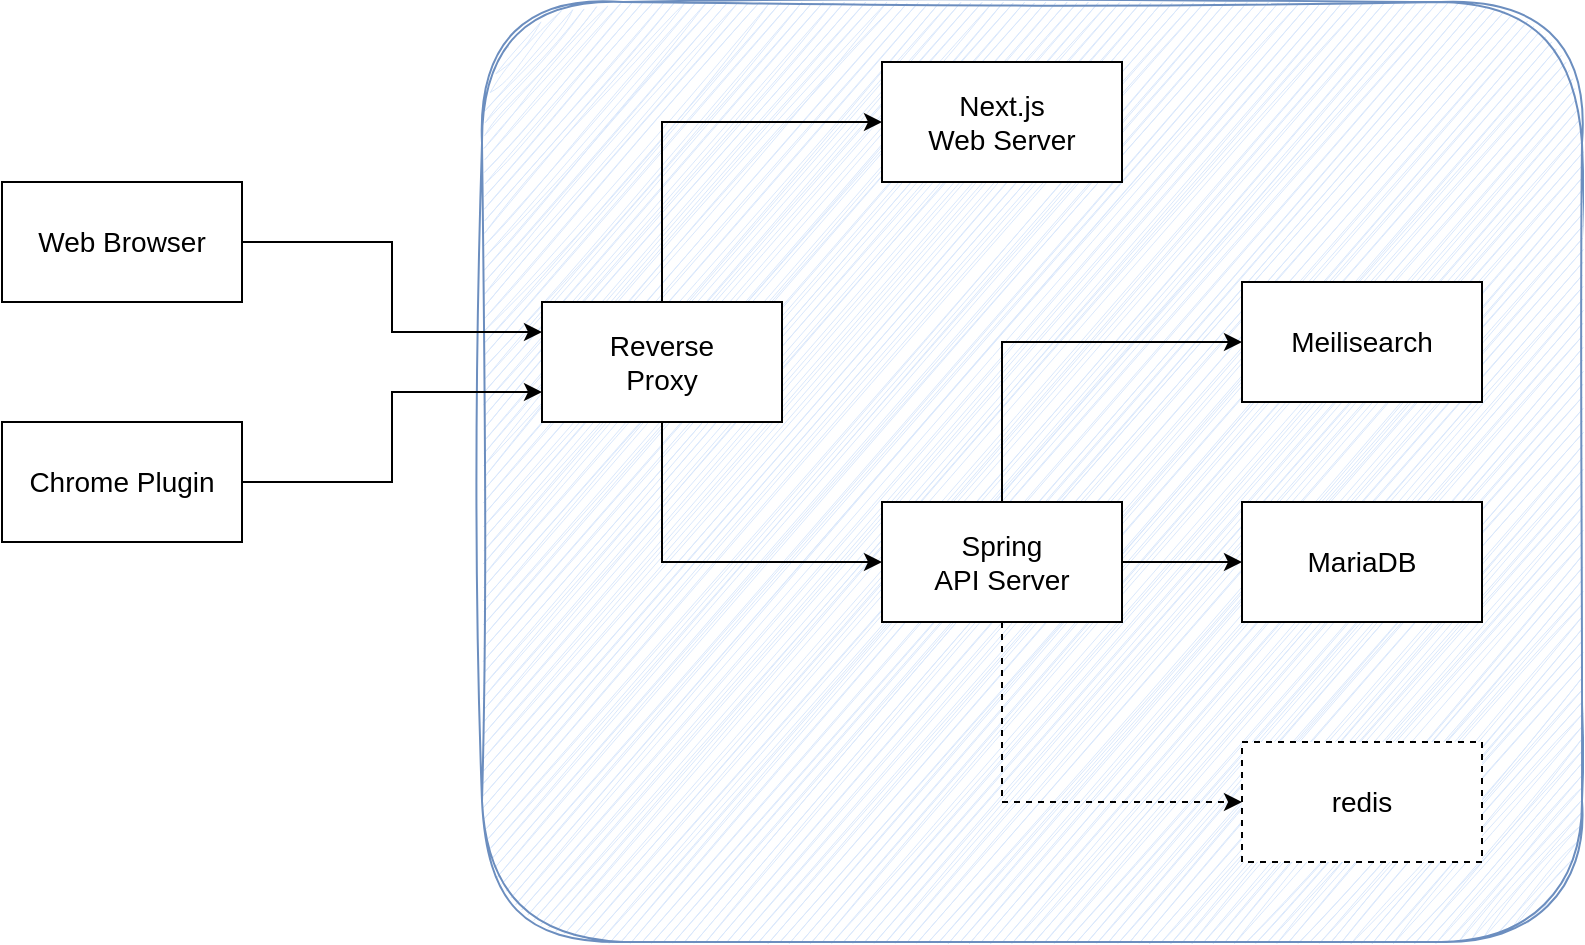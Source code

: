 <mxfile pages="3">
    <diagram name="layout" id="ryj2QQ70QbFL6ufgv1Rs">
        <mxGraphModel dx="1257" dy="926" grid="1" gridSize="10" guides="1" tooltips="1" connect="1" arrows="1" fold="1" page="1" pageScale="1" pageWidth="1169" pageHeight="827" math="0" shadow="0">
            <root>
                <mxCell id="0"/>
                <mxCell id="1" parent="0"/>
                <mxCell id="iba77EeTMCYk1djSZ9-L-16" value="" style="rounded=1;whiteSpace=wrap;html=1;fillColor=#dae8fc;strokeColor=#6c8ebf;sketch=1;curveFitting=1;jiggle=2;glass=0;shadow=0;" parent="1" vertex="1">
                    <mxGeometry x="350" y="110" width="550" height="470" as="geometry"/>
                </mxCell>
                <mxCell id="iba77EeTMCYk1djSZ9-L-13" style="edgeStyle=orthogonalEdgeStyle;rounded=0;orthogonalLoop=1;jettySize=auto;html=1;exitX=1;exitY=0.5;exitDx=0;exitDy=0;entryX=0;entryY=0.25;entryDx=0;entryDy=0;fontSize=14;" parent="1" source="iba77EeTMCYk1djSZ9-L-1" target="iba77EeTMCYk1djSZ9-L-2" edge="1">
                    <mxGeometry relative="1" as="geometry"/>
                </mxCell>
                <mxCell id="iba77EeTMCYk1djSZ9-L-1" value="Web Browser" style="rounded=0;whiteSpace=wrap;html=1;fontSize=14;" parent="1" vertex="1">
                    <mxGeometry x="110" y="200" width="120" height="60" as="geometry"/>
                </mxCell>
                <mxCell id="iba77EeTMCYk1djSZ9-L-11" style="edgeStyle=orthogonalEdgeStyle;rounded=0;orthogonalLoop=1;jettySize=auto;html=1;exitX=0.5;exitY=0;exitDx=0;exitDy=0;entryX=0;entryY=0.5;entryDx=0;entryDy=0;fontSize=14;" parent="1" source="iba77EeTMCYk1djSZ9-L-2" target="iba77EeTMCYk1djSZ9-L-3" edge="1">
                    <mxGeometry relative="1" as="geometry"/>
                </mxCell>
                <mxCell id="iba77EeTMCYk1djSZ9-L-12" style="edgeStyle=orthogonalEdgeStyle;rounded=0;orthogonalLoop=1;jettySize=auto;html=1;exitX=0.5;exitY=1;exitDx=0;exitDy=0;entryX=0;entryY=0.5;entryDx=0;entryDy=0;fontSize=14;" parent="1" source="iba77EeTMCYk1djSZ9-L-2" target="iba77EeTMCYk1djSZ9-L-4" edge="1">
                    <mxGeometry relative="1" as="geometry"/>
                </mxCell>
                <mxCell id="iba77EeTMCYk1djSZ9-L-2" value="Reverse&lt;div style=&quot;font-size: 14px;&quot;&gt;Proxy&lt;/div&gt;" style="rounded=0;whiteSpace=wrap;html=1;fontSize=14;" parent="1" vertex="1">
                    <mxGeometry x="380" y="260" width="120" height="60" as="geometry"/>
                </mxCell>
                <mxCell id="iba77EeTMCYk1djSZ9-L-3" value="&lt;div style=&quot;font-size: 14px;&quot;&gt;Next.js&lt;/div&gt;&lt;div style=&quot;font-size: 14px;&quot;&gt;&lt;span style=&quot;background-color: initial; font-size: 14px;&quot;&gt;Web Server&lt;/span&gt;&lt;/div&gt;" style="rounded=0;whiteSpace=wrap;html=1;fontSize=14;" parent="1" vertex="1">
                    <mxGeometry x="550" y="140" width="120" height="60" as="geometry"/>
                </mxCell>
                <mxCell id="iba77EeTMCYk1djSZ9-L-8" style="edgeStyle=orthogonalEdgeStyle;rounded=0;orthogonalLoop=1;jettySize=auto;html=1;exitX=0.5;exitY=0;exitDx=0;exitDy=0;entryX=0;entryY=0.5;entryDx=0;entryDy=0;fontSize=14;" parent="1" source="iba77EeTMCYk1djSZ9-L-4" target="iba77EeTMCYk1djSZ9-L-6" edge="1">
                    <mxGeometry relative="1" as="geometry"/>
                </mxCell>
                <mxCell id="iba77EeTMCYk1djSZ9-L-9" style="edgeStyle=orthogonalEdgeStyle;rounded=0;orthogonalLoop=1;jettySize=auto;html=1;exitX=1;exitY=0.5;exitDx=0;exitDy=0;entryX=0;entryY=0.5;entryDx=0;entryDy=0;fontSize=14;" parent="1" source="iba77EeTMCYk1djSZ9-L-4" target="iba77EeTMCYk1djSZ9-L-5" edge="1">
                    <mxGeometry relative="1" as="geometry"/>
                </mxCell>
                <mxCell id="iba77EeTMCYk1djSZ9-L-10" style="edgeStyle=orthogonalEdgeStyle;rounded=0;orthogonalLoop=1;jettySize=auto;html=1;exitX=0.5;exitY=1;exitDx=0;exitDy=0;entryX=0;entryY=0.5;entryDx=0;entryDy=0;dashed=1;fontSize=14;" parent="1" source="iba77EeTMCYk1djSZ9-L-4" target="iba77EeTMCYk1djSZ9-L-7" edge="1">
                    <mxGeometry relative="1" as="geometry"/>
                </mxCell>
                <mxCell id="iba77EeTMCYk1djSZ9-L-4" value="Spring&lt;div&gt;&lt;div&gt;API&amp;nbsp;&lt;span style=&quot;background-color: initial;&quot;&gt;Server&lt;/span&gt;&lt;/div&gt;&lt;/div&gt;" style="rounded=0;whiteSpace=wrap;html=1;fontSize=14;" parent="1" vertex="1">
                    <mxGeometry x="550" y="360" width="120" height="60" as="geometry"/>
                </mxCell>
                <mxCell id="iba77EeTMCYk1djSZ9-L-5" value="MariaDB" style="rounded=0;whiteSpace=wrap;html=1;fontSize=14;" parent="1" vertex="1">
                    <mxGeometry x="730" y="360" width="120" height="60" as="geometry"/>
                </mxCell>
                <mxCell id="iba77EeTMCYk1djSZ9-L-6" value="Meilisearch" style="rounded=0;whiteSpace=wrap;html=1;fontSize=14;" parent="1" vertex="1">
                    <mxGeometry x="730" y="250" width="120" height="60" as="geometry"/>
                </mxCell>
                <mxCell id="iba77EeTMCYk1djSZ9-L-7" value="redis" style="rounded=0;whiteSpace=wrap;html=1;dashed=1;fontSize=14;" parent="1" vertex="1">
                    <mxGeometry x="730" y="480" width="120" height="60" as="geometry"/>
                </mxCell>
                <mxCell id="iba77EeTMCYk1djSZ9-L-15" style="edgeStyle=orthogonalEdgeStyle;rounded=0;orthogonalLoop=1;jettySize=auto;html=1;exitX=1;exitY=0.5;exitDx=0;exitDy=0;entryX=0;entryY=0.75;entryDx=0;entryDy=0;fontSize=14;" parent="1" source="iba77EeTMCYk1djSZ9-L-14" target="iba77EeTMCYk1djSZ9-L-2" edge="1">
                    <mxGeometry relative="1" as="geometry"/>
                </mxCell>
                <mxCell id="iba77EeTMCYk1djSZ9-L-14" value="Chrome&amp;nbsp;&lt;span style=&quot;background-color: initial; font-size: 14px;&quot;&gt;Plugin&lt;/span&gt;" style="rounded=0;whiteSpace=wrap;html=1;fontSize=14;" parent="1" vertex="1">
                    <mxGeometry x="110" y="320" width="120" height="60" as="geometry"/>
                </mxCell>
            </root>
        </mxGraphModel>
    </diagram>
    <diagram id="LFEOP6CsGVcGfZzHLLpJ" name="dep">
        <mxGraphModel dx="1085" dy="698" grid="1" gridSize="10" guides="1" tooltips="1" connect="1" arrows="1" fold="1" page="1" pageScale="1" pageWidth="1169" pageHeight="827" math="0" shadow="0">
            <root>
                <mxCell id="0"/>
                <mxCell id="1" parent="0"/>
                <mxCell id="gTDs39kS6k90yvE7FtK7-25" value="" style="rounded=1;whiteSpace=wrap;html=1;sketch=1;curveFitting=1;jiggle=2;glass=0;fillColor=#ffcccc;strokeColor=none;fontSize=14;" vertex="1" parent="1">
                    <mxGeometry x="760" y="170" width="240" height="399" as="geometry"/>
                </mxCell>
                <mxCell id="gTDs39kS6k90yvE7FtK7-23" style="edgeStyle=orthogonalEdgeStyle;rounded=0;orthogonalLoop=1;jettySize=auto;html=1;exitX=0.5;exitY=0;exitDx=0;exitDy=0;entryX=0.5;entryY=1;entryDx=0;entryDy=0;fontSize=14;" edge="1" parent="1" source="gTDs39kS6k90yvE7FtK7-10" target="gTDs39kS6k90yvE7FtK7-12">
                    <mxGeometry relative="1" as="geometry">
                        <Array as="points">
                            <mxPoint x="415" y="310"/>
                            <mxPoint x="415" y="310"/>
                        </Array>
                    </mxGeometry>
                </mxCell>
                <mxCell id="gTDs39kS6k90yvE7FtK7-28" style="edgeStyle=orthogonalEdgeStyle;rounded=0;orthogonalLoop=1;jettySize=auto;html=1;exitX=1;exitY=0.5;exitDx=0;exitDy=0;entryX=0;entryY=0.75;entryDx=0;entryDy=0;fontSize=14;" edge="1" parent="1" source="gTDs39kS6k90yvE7FtK7-13" target="gTDs39kS6k90yvE7FtK7-25">
                    <mxGeometry relative="1" as="geometry"/>
                </mxCell>
                <mxCell id="gTDs39kS6k90yvE7FtK7-13" value="" style="rounded=0;whiteSpace=wrap;html=1;fontSize=14;fillColor=#cdeb8b;strokeColor=#36393d;sketch=1;curveFitting=1;jiggle=2;" vertex="1" parent="1">
                    <mxGeometry x="160" y="350" width="520" height="330" as="geometry"/>
                </mxCell>
                <mxCell id="gTDs39kS6k90yvE7FtK7-29" style="edgeStyle=orthogonalEdgeStyle;rounded=0;orthogonalLoop=1;jettySize=auto;html=1;exitX=1;exitY=0.5;exitDx=0;exitDy=0;entryX=0;entryY=0.25;entryDx=0;entryDy=0;fontSize=14;" edge="1" parent="1" source="gTDs39kS6k90yvE7FtK7-12" target="gTDs39kS6k90yvE7FtK7-25">
                    <mxGeometry relative="1" as="geometry"/>
                </mxCell>
                <mxCell id="gTDs39kS6k90yvE7FtK7-12" value="" style="rounded=0;whiteSpace=wrap;html=1;fontSize=14;fillColor=#cce5ff;strokeColor=#36393d;sketch=1;curveFitting=1;jiggle=2;" vertex="1" parent="1">
                    <mxGeometry x="155" y="140" width="520" height="155" as="geometry"/>
                </mxCell>
                <mxCell id="gTDs39kS6k90yvE7FtK7-1" value="common" style="rounded=0;whiteSpace=wrap;html=1;fontSize=14;" vertex="1" parent="1">
                    <mxGeometry x="355" y="187.5" width="120" height="60" as="geometry"/>
                </mxCell>
                <mxCell id="gTDs39kS6k90yvE7FtK7-2" value="config" style="rounded=0;whiteSpace=wrap;html=1;fontSize=14;" vertex="1" parent="1">
                    <mxGeometry x="195" y="187.5" width="120" height="60" as="geometry"/>
                </mxCell>
                <mxCell id="gTDs39kS6k90yvE7FtK7-21" style="edgeStyle=orthogonalEdgeStyle;rounded=0;orthogonalLoop=1;jettySize=auto;html=1;exitX=0;exitY=0.5;exitDx=0;exitDy=0;entryX=1;entryY=0.5;entryDx=0;entryDy=0;fontSize=14;" edge="1" parent="1" source="gTDs39kS6k90yvE7FtK7-3" target="gTDs39kS6k90yvE7FtK7-1">
                    <mxGeometry relative="1" as="geometry"/>
                </mxCell>
                <mxCell id="gTDs39kS6k90yvE7FtK7-3" value="domain" style="rounded=0;whiteSpace=wrap;html=1;fontSize=14;" vertex="1" parent="1">
                    <mxGeometry x="525" y="187.5" width="120" height="60" as="geometry"/>
                </mxCell>
                <mxCell id="gTDs39kS6k90yvE7FtK7-4" value="model" style="rounded=0;whiteSpace=wrap;html=1;fontSize=14;" vertex="1" parent="1">
                    <mxGeometry x="820" y="219.5" width="120" height="60" as="geometry"/>
                </mxCell>
                <mxCell id="gTDs39kS6k90yvE7FtK7-5" value="helper" style="rounded=0;whiteSpace=wrap;html=1;fontSize=14;" vertex="1" parent="1">
                    <mxGeometry x="820" y="339.5" width="120" height="60" as="geometry"/>
                </mxCell>
                <mxCell id="gTDs39kS6k90yvE7FtK7-6" value="outbound" style="rounded=0;whiteSpace=wrap;html=1;fontSize=14;" vertex="1" parent="1">
                    <mxGeometry x="820" y="463.5" width="120" height="60" as="geometry"/>
                </mxCell>
                <mxCell id="gTDs39kS6k90yvE7FtK7-20" style="edgeStyle=orthogonalEdgeStyle;rounded=0;orthogonalLoop=1;jettySize=auto;html=1;exitX=0;exitY=0.5;exitDx=0;exitDy=0;entryX=1;entryY=0.5;entryDx=0;entryDy=0;fontSize=14;" edge="1" parent="1" source="gTDs39kS6k90yvE7FtK7-7" target="gTDs39kS6k90yvE7FtK7-8">
                    <mxGeometry relative="1" as="geometry"/>
                </mxCell>
                <mxCell id="gTDs39kS6k90yvE7FtK7-7" value="auth" style="rounded=0;whiteSpace=wrap;html=1;fontSize=14;" vertex="1" parent="1">
                    <mxGeometry x="525" y="500" width="120" height="60" as="geometry"/>
                </mxCell>
                <mxCell id="gTDs39kS6k90yvE7FtK7-8" value="common" style="rounded=0;whiteSpace=wrap;html=1;fontSize=14;" vertex="1" parent="1">
                    <mxGeometry x="355" y="500" width="120" height="60" as="geometry"/>
                </mxCell>
                <mxCell id="gTDs39kS6k90yvE7FtK7-15" style="edgeStyle=orthogonalEdgeStyle;rounded=0;orthogonalLoop=1;jettySize=auto;html=1;entryX=0.5;entryY=1;entryDx=0;entryDy=0;fontSize=14;" edge="1" parent="1" source="gTDs39kS6k90yvE7FtK7-9" target="gTDs39kS6k90yvE7FtK7-11">
                    <mxGeometry relative="1" as="geometry"/>
                </mxCell>
                <mxCell id="gTDs39kS6k90yvE7FtK7-16" style="edgeStyle=orthogonalEdgeStyle;rounded=0;orthogonalLoop=1;jettySize=auto;html=1;exitX=1;exitY=0.5;exitDx=0;exitDy=0;entryX=0.5;entryY=1;entryDx=0;entryDy=0;fontSize=14;" edge="1" parent="1" source="gTDs39kS6k90yvE7FtK7-9" target="gTDs39kS6k90yvE7FtK7-7">
                    <mxGeometry relative="1" as="geometry"/>
                </mxCell>
                <mxCell id="gTDs39kS6k90yvE7FtK7-9" value="config" style="rounded=0;whiteSpace=wrap;html=1;fontSize=14;" vertex="1" parent="1">
                    <mxGeometry x="355" y="600" width="120" height="60" as="geometry"/>
                </mxCell>
                <mxCell id="gTDs39kS6k90yvE7FtK7-14" style="edgeStyle=orthogonalEdgeStyle;rounded=0;orthogonalLoop=1;jettySize=auto;html=1;exitX=0.5;exitY=1;exitDx=0;exitDy=0;entryX=0.5;entryY=0;entryDx=0;entryDy=0;fontSize=14;" edge="1" parent="1" source="gTDs39kS6k90yvE7FtK7-10" target="gTDs39kS6k90yvE7FtK7-8">
                    <mxGeometry relative="1" as="geometry"/>
                </mxCell>
                <mxCell id="gTDs39kS6k90yvE7FtK7-17" style="edgeStyle=orthogonalEdgeStyle;rounded=0;orthogonalLoop=1;jettySize=auto;html=1;exitX=0;exitY=0.5;exitDx=0;exitDy=0;entryX=0.5;entryY=0;entryDx=0;entryDy=0;fontSize=14;" edge="1" parent="1" source="gTDs39kS6k90yvE7FtK7-10" target="gTDs39kS6k90yvE7FtK7-11">
                    <mxGeometry relative="1" as="geometry"/>
                </mxCell>
                <mxCell id="gTDs39kS6k90yvE7FtK7-18" style="edgeStyle=orthogonalEdgeStyle;rounded=0;orthogonalLoop=1;jettySize=auto;html=1;exitX=1;exitY=0.5;exitDx=0;exitDy=0;entryX=0.5;entryY=0;entryDx=0;entryDy=0;fontSize=14;" edge="1" parent="1" source="gTDs39kS6k90yvE7FtK7-10" target="gTDs39kS6k90yvE7FtK7-7">
                    <mxGeometry relative="1" as="geometry"/>
                </mxCell>
                <mxCell id="gTDs39kS6k90yvE7FtK7-10" value="routes" style="rounded=0;whiteSpace=wrap;html=1;fontSize=14;" vertex="1" parent="1">
                    <mxGeometry x="355" y="374" width="120" height="60" as="geometry"/>
                </mxCell>
                <mxCell id="gTDs39kS6k90yvE7FtK7-19" style="edgeStyle=orthogonalEdgeStyle;rounded=0;orthogonalLoop=1;jettySize=auto;html=1;exitX=1;exitY=0.5;exitDx=0;exitDy=0;entryX=0;entryY=0.5;entryDx=0;entryDy=0;fontSize=14;" edge="1" parent="1" source="gTDs39kS6k90yvE7FtK7-11" target="gTDs39kS6k90yvE7FtK7-8">
                    <mxGeometry relative="1" as="geometry"/>
                </mxCell>
                <mxCell id="gTDs39kS6k90yvE7FtK7-11" value="swagger" style="rounded=0;whiteSpace=wrap;html=1;fontSize=14;" vertex="1" parent="1">
                    <mxGeometry x="195" y="500" width="120" height="60" as="geometry"/>
                </mxCell>
                <mxCell id="gTDs39kS6k90yvE7FtK7-26" value="web" style="text;html=1;align=center;verticalAlign=middle;whiteSpace=wrap;rounded=0;fontSize=14;" vertex="1" parent="1">
                    <mxGeometry x="615" y="350" width="60" height="30" as="geometry"/>
                </mxCell>
                <mxCell id="gTDs39kS6k90yvE7FtK7-27" value="app" style="text;html=1;align=center;verticalAlign=middle;whiteSpace=wrap;rounded=0;fontSize=14;" vertex="1" parent="1">
                    <mxGeometry x="620" y="140" width="60" height="30" as="geometry"/>
                </mxCell>
            </root>
        </mxGraphModel>
    </diagram>
    <diagram id="oqwUHpfLQEMuDX1vO--f" name="dagger">
        <mxGraphModel dx="1257" dy="926" grid="1" gridSize="10" guides="1" tooltips="1" connect="1" arrows="1" fold="1" page="1" pageScale="1" pageWidth="1169" pageHeight="827" math="0" shadow="0">
            <root>
                <mxCell id="0"/>
                <mxCell id="1" parent="0"/>
                <mxCell id="xXeN-NP1hc5aEiUiK_WL-1" value="" style="rounded=0;whiteSpace=wrap;html=1;" parent="1" vertex="1">
                    <mxGeometry x="230" y="80" width="780" height="620" as="geometry"/>
                </mxCell>
                <mxCell id="j6Qc6BUKW3y9l0KceB0m-4" value="" style="rounded=0;whiteSpace=wrap;html=1;fillColor=#dae8fc;strokeColor=#6c8ebf;sketch=1;curveFitting=1;jiggle=2;" parent="1" vertex="1">
                    <mxGeometry x="410" y="120" width="580" height="560" as="geometry"/>
                </mxCell>
                <mxCell id="j6Qc6BUKW3y9l0KceB0m-5" value="" style="rounded=0;whiteSpace=wrap;html=1;fillColor=#d5e8d4;strokeColor=#82b366;sketch=1;curveFitting=1;jiggle=2;" parent="1" vertex="1">
                    <mxGeometry x="430" y="160" width="540" height="510" as="geometry"/>
                </mxCell>
                <mxCell id="j6Qc6BUKW3y9l0KceB0m-28" style="edgeStyle=orthogonalEdgeStyle;rounded=0;orthogonalLoop=1;jettySize=auto;html=1;exitX=1;exitY=0.5;exitDx=0;exitDy=0;entryX=0;entryY=0.5;entryDx=0;entryDy=0;" parent="1" source="j6Qc6BUKW3y9l0KceB0m-2" target="j6Qc6BUKW3y9l0KceB0m-4" edge="1">
                    <mxGeometry relative="1" as="geometry"/>
                </mxCell>
                <mxCell id="j6Qc6BUKW3y9l0KceB0m-2" value="Dagger CLI" style="rounded=0;whiteSpace=wrap;html=1;" parent="1" vertex="1">
                    <mxGeometry x="250" y="370" width="120" height="60" as="geometry"/>
                </mxCell>
                <mxCell id="j6Qc6BUKW3y9l0KceB0m-7" value="" style="rounded=0;whiteSpace=wrap;html=1;fillColor=#ffe6cc;strokeColor=#d79b00;sketch=1;curveFitting=1;jiggle=2;" parent="1" vertex="1">
                    <mxGeometry x="640" y="200" width="310" height="460" as="geometry"/>
                </mxCell>
                <mxCell id="j6Qc6BUKW3y9l0KceB0m-20" style="edgeStyle=orthogonalEdgeStyle;rounded=0;orthogonalLoop=1;jettySize=auto;html=1;exitX=1;exitY=0.25;exitDx=0;exitDy=0;entryX=0;entryY=0.5;entryDx=0;entryDy=0;" parent="1" source="j6Qc6BUKW3y9l0KceB0m-8" target="j6Qc6BUKW3y9l0KceB0m-12" edge="1">
                    <mxGeometry relative="1" as="geometry"/>
                </mxCell>
                <mxCell id="j6Qc6BUKW3y9l0KceB0m-21" style="edgeStyle=orthogonalEdgeStyle;rounded=0;orthogonalLoop=1;jettySize=auto;html=1;exitX=1;exitY=0.75;exitDx=0;exitDy=0;entryX=0;entryY=0.5;entryDx=0;entryDy=0;" parent="1" source="j6Qc6BUKW3y9l0KceB0m-8" target="j6Qc6BUKW3y9l0KceB0m-13" edge="1">
                    <mxGeometry relative="1" as="geometry"/>
                </mxCell>
                <mxCell id="j6Qc6BUKW3y9l0KceB0m-25" style="edgeStyle=orthogonalEdgeStyle;rounded=0;orthogonalLoop=1;jettySize=auto;html=1;exitX=0.5;exitY=1;exitDx=0;exitDy=0;entryX=0.5;entryY=0;entryDx=0;entryDy=0;" parent="1" source="j6Qc6BUKW3y9l0KceB0m-8" target="j6Qc6BUKW3y9l0KceB0m-9" edge="1">
                    <mxGeometry relative="1" as="geometry"/>
                </mxCell>
                <mxCell id="j6Qc6BUKW3y9l0KceB0m-8" value="Build Jar" style="rounded=0;whiteSpace=wrap;html=1;" parent="1" vertex="1">
                    <mxGeometry x="465" y="260" width="120" height="60" as="geometry"/>
                </mxCell>
                <mxCell id="j6Qc6BUKW3y9l0KceB0m-22" style="edgeStyle=orthogonalEdgeStyle;rounded=0;orthogonalLoop=1;jettySize=auto;html=1;exitX=1;exitY=0.5;exitDx=0;exitDy=0;entryX=0;entryY=0.5;entryDx=0;entryDy=0;" parent="1" source="j6Qc6BUKW3y9l0KceB0m-9" target="j6Qc6BUKW3y9l0KceB0m-14" edge="1">
                    <mxGeometry relative="1" as="geometry"/>
                </mxCell>
                <mxCell id="j6Qc6BUKW3y9l0KceB0m-26" style="edgeStyle=orthogonalEdgeStyle;rounded=0;orthogonalLoop=1;jettySize=auto;html=1;exitX=0.5;exitY=1;exitDx=0;exitDy=0;entryX=0.5;entryY=0;entryDx=0;entryDy=0;" parent="1" source="j6Qc6BUKW3y9l0KceB0m-9" target="j6Qc6BUKW3y9l0KceB0m-10" edge="1">
                    <mxGeometry relative="1" as="geometry"/>
                </mxCell>
                <mxCell id="j6Qc6BUKW3y9l0KceB0m-9" value="Build Image" style="rounded=0;whiteSpace=wrap;html=1;" parent="1" vertex="1">
                    <mxGeometry x="465" y="395" width="120" height="60" as="geometry"/>
                </mxCell>
                <mxCell id="j6Qc6BUKW3y9l0KceB0m-23" style="edgeStyle=orthogonalEdgeStyle;rounded=0;orthogonalLoop=1;jettySize=auto;html=1;exitX=1;exitY=0.5;exitDx=0;exitDy=0;entryX=0;entryY=0.5;entryDx=0;entryDy=0;" parent="1" source="j6Qc6BUKW3y9l0KceB0m-10" target="j6Qc6BUKW3y9l0KceB0m-15" edge="1">
                    <mxGeometry relative="1" as="geometry"/>
                </mxCell>
                <mxCell id="j6Qc6BUKW3y9l0KceB0m-27" style="edgeStyle=orthogonalEdgeStyle;rounded=0;orthogonalLoop=1;jettySize=auto;html=1;exitX=0.5;exitY=1;exitDx=0;exitDy=0;entryX=0.5;entryY=0;entryDx=0;entryDy=0;" parent="1" source="j6Qc6BUKW3y9l0KceB0m-10" target="j6Qc6BUKW3y9l0KceB0m-11" edge="1">
                    <mxGeometry relative="1" as="geometry"/>
                </mxCell>
                <mxCell id="j6Qc6BUKW3y9l0KceB0m-10" value="Send image tar&amp;nbsp;&lt;div&gt;to server&amp;nbsp;&lt;span style=&quot;background-color: initial;&quot;&gt;by SCP&lt;/span&gt;&lt;/div&gt;" style="rounded=0;whiteSpace=wrap;html=1;" parent="1" vertex="1">
                    <mxGeometry x="465" y="490" width="120" height="60" as="geometry"/>
                </mxCell>
                <mxCell id="j6Qc6BUKW3y9l0KceB0m-24" style="edgeStyle=orthogonalEdgeStyle;rounded=0;orthogonalLoop=1;jettySize=auto;html=1;exitX=1;exitY=0.5;exitDx=0;exitDy=0;entryX=0;entryY=0.5;entryDx=0;entryDy=0;" parent="1" source="j6Qc6BUKW3y9l0KceB0m-11" target="j6Qc6BUKW3y9l0KceB0m-16" edge="1">
                    <mxGeometry relative="1" as="geometry"/>
                </mxCell>
                <mxCell id="j6Qc6BUKW3y9l0KceB0m-11" value="Execute&amp;nbsp;&lt;div&gt;deploy shell&lt;div&gt;by SSH&lt;/div&gt;&lt;/div&gt;" style="rounded=0;whiteSpace=wrap;html=1;" parent="1" vertex="1">
                    <mxGeometry x="465" y="580" width="120" height="60" as="geometry"/>
                </mxCell>
                <mxCell id="j6Qc6BUKW3y9l0KceB0m-12" value="&lt;div&gt;Java&lt;/div&gt;&lt;div&gt;Module&lt;/div&gt;" style="rounded=0;whiteSpace=wrap;html=1;" parent="1" vertex="1">
                    <mxGeometry x="755" y="220" width="120" height="60" as="geometry"/>
                </mxCell>
                <mxCell id="j6Qc6BUKW3y9l0KceB0m-13" value="&lt;div&gt;Docker Service&lt;/div&gt;&lt;div&gt;Module&lt;/div&gt;" style="rounded=0;whiteSpace=wrap;html=1;" parent="1" vertex="1">
                    <mxGeometry x="755" y="290" width="120" height="60" as="geometry"/>
                </mxCell>
                <mxCell id="j6Qc6BUKW3y9l0KceB0m-14" value="&lt;div&gt;Docker Build&lt;/div&gt;&lt;div&gt;Module&lt;/div&gt;" style="rounded=0;whiteSpace=wrap;html=1;" parent="1" vertex="1">
                    <mxGeometry x="755" y="395" width="120" height="60" as="geometry"/>
                </mxCell>
                <mxCell id="j6Qc6BUKW3y9l0KceB0m-15" value="&lt;div&gt;SCP&lt;/div&gt;&lt;div&gt;Module&lt;/div&gt;" style="rounded=0;whiteSpace=wrap;html=1;" parent="1" vertex="1">
                    <mxGeometry x="755" y="490" width="120" height="60" as="geometry"/>
                </mxCell>
                <mxCell id="j6Qc6BUKW3y9l0KceB0m-16" value="&lt;div&gt;SSH&lt;/div&gt;&lt;div&gt;Module&lt;/div&gt;" style="rounded=0;whiteSpace=wrap;html=1;" parent="1" vertex="1">
                    <mxGeometry x="755" y="580" width="120" height="60" as="geometry"/>
                </mxCell>
                <mxCell id="j6Qc6BUKW3y9l0KceB0m-17" value="Docker&lt;div&gt;(DinD)&lt;/div&gt;" style="text;html=1;align=center;verticalAlign=middle;whiteSpace=wrap;rounded=0;" parent="1" vertex="1">
                    <mxGeometry x="890" y="203" width="60" height="30" as="geometry"/>
                </mxCell>
                <mxCell id="j6Qc6BUKW3y9l0KceB0m-18" value="Dagger Engine" style="text;html=1;align=center;verticalAlign=middle;whiteSpace=wrap;rounded=0;" parent="1" vertex="1">
                    <mxGeometry x="880" y="160" width="90" height="30" as="geometry"/>
                </mxCell>
                <mxCell id="j6Qc6BUKW3y9l0KceB0m-19" value="Docker" style="text;html=1;align=center;verticalAlign=middle;whiteSpace=wrap;rounded=0;" parent="1" vertex="1">
                    <mxGeometry x="940" y="120" width="50" height="30" as="geometry"/>
                </mxCell>
                <mxCell id="xXeN-NP1hc5aEiUiK_WL-2" value="&lt;b&gt;Local&lt;/b&gt; or &lt;b&gt;Github Actions&lt;/b&gt;" style="text;html=1;align=center;verticalAlign=middle;whiteSpace=wrap;rounded=0;" parent="1" vertex="1">
                    <mxGeometry x="850" y="80" width="160" height="30" as="geometry"/>
                </mxCell>
            </root>
        </mxGraphModel>
    </diagram>
</mxfile>